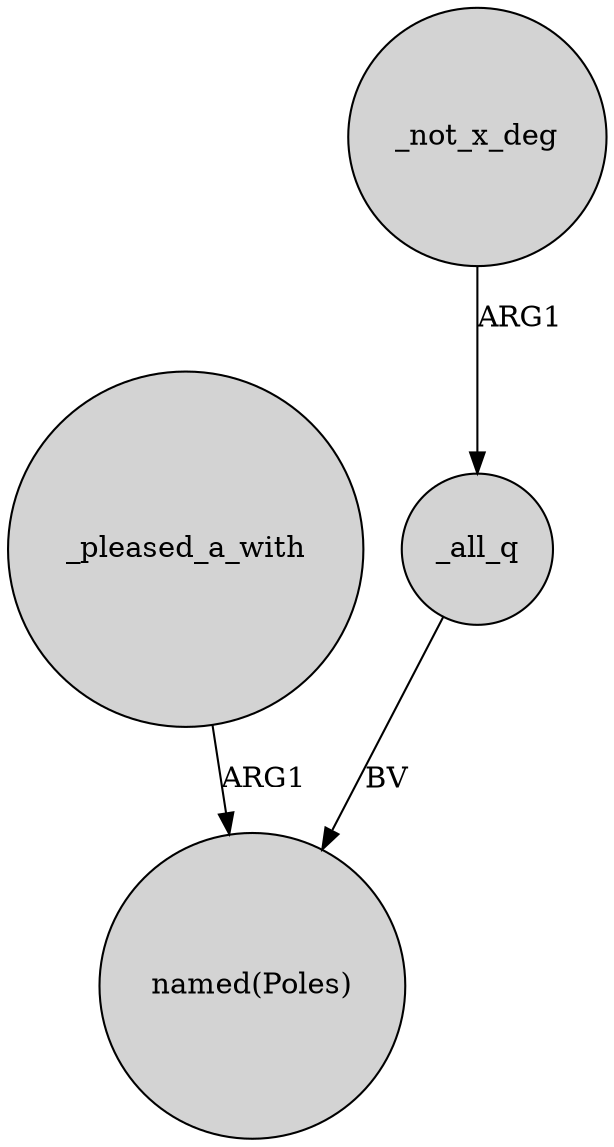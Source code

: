 digraph {
	node [shape=circle style=filled]
	_all_q -> "named(Poles)" [label=BV]
	_pleased_a_with -> "named(Poles)" [label=ARG1]
	_not_x_deg -> _all_q [label=ARG1]
}
